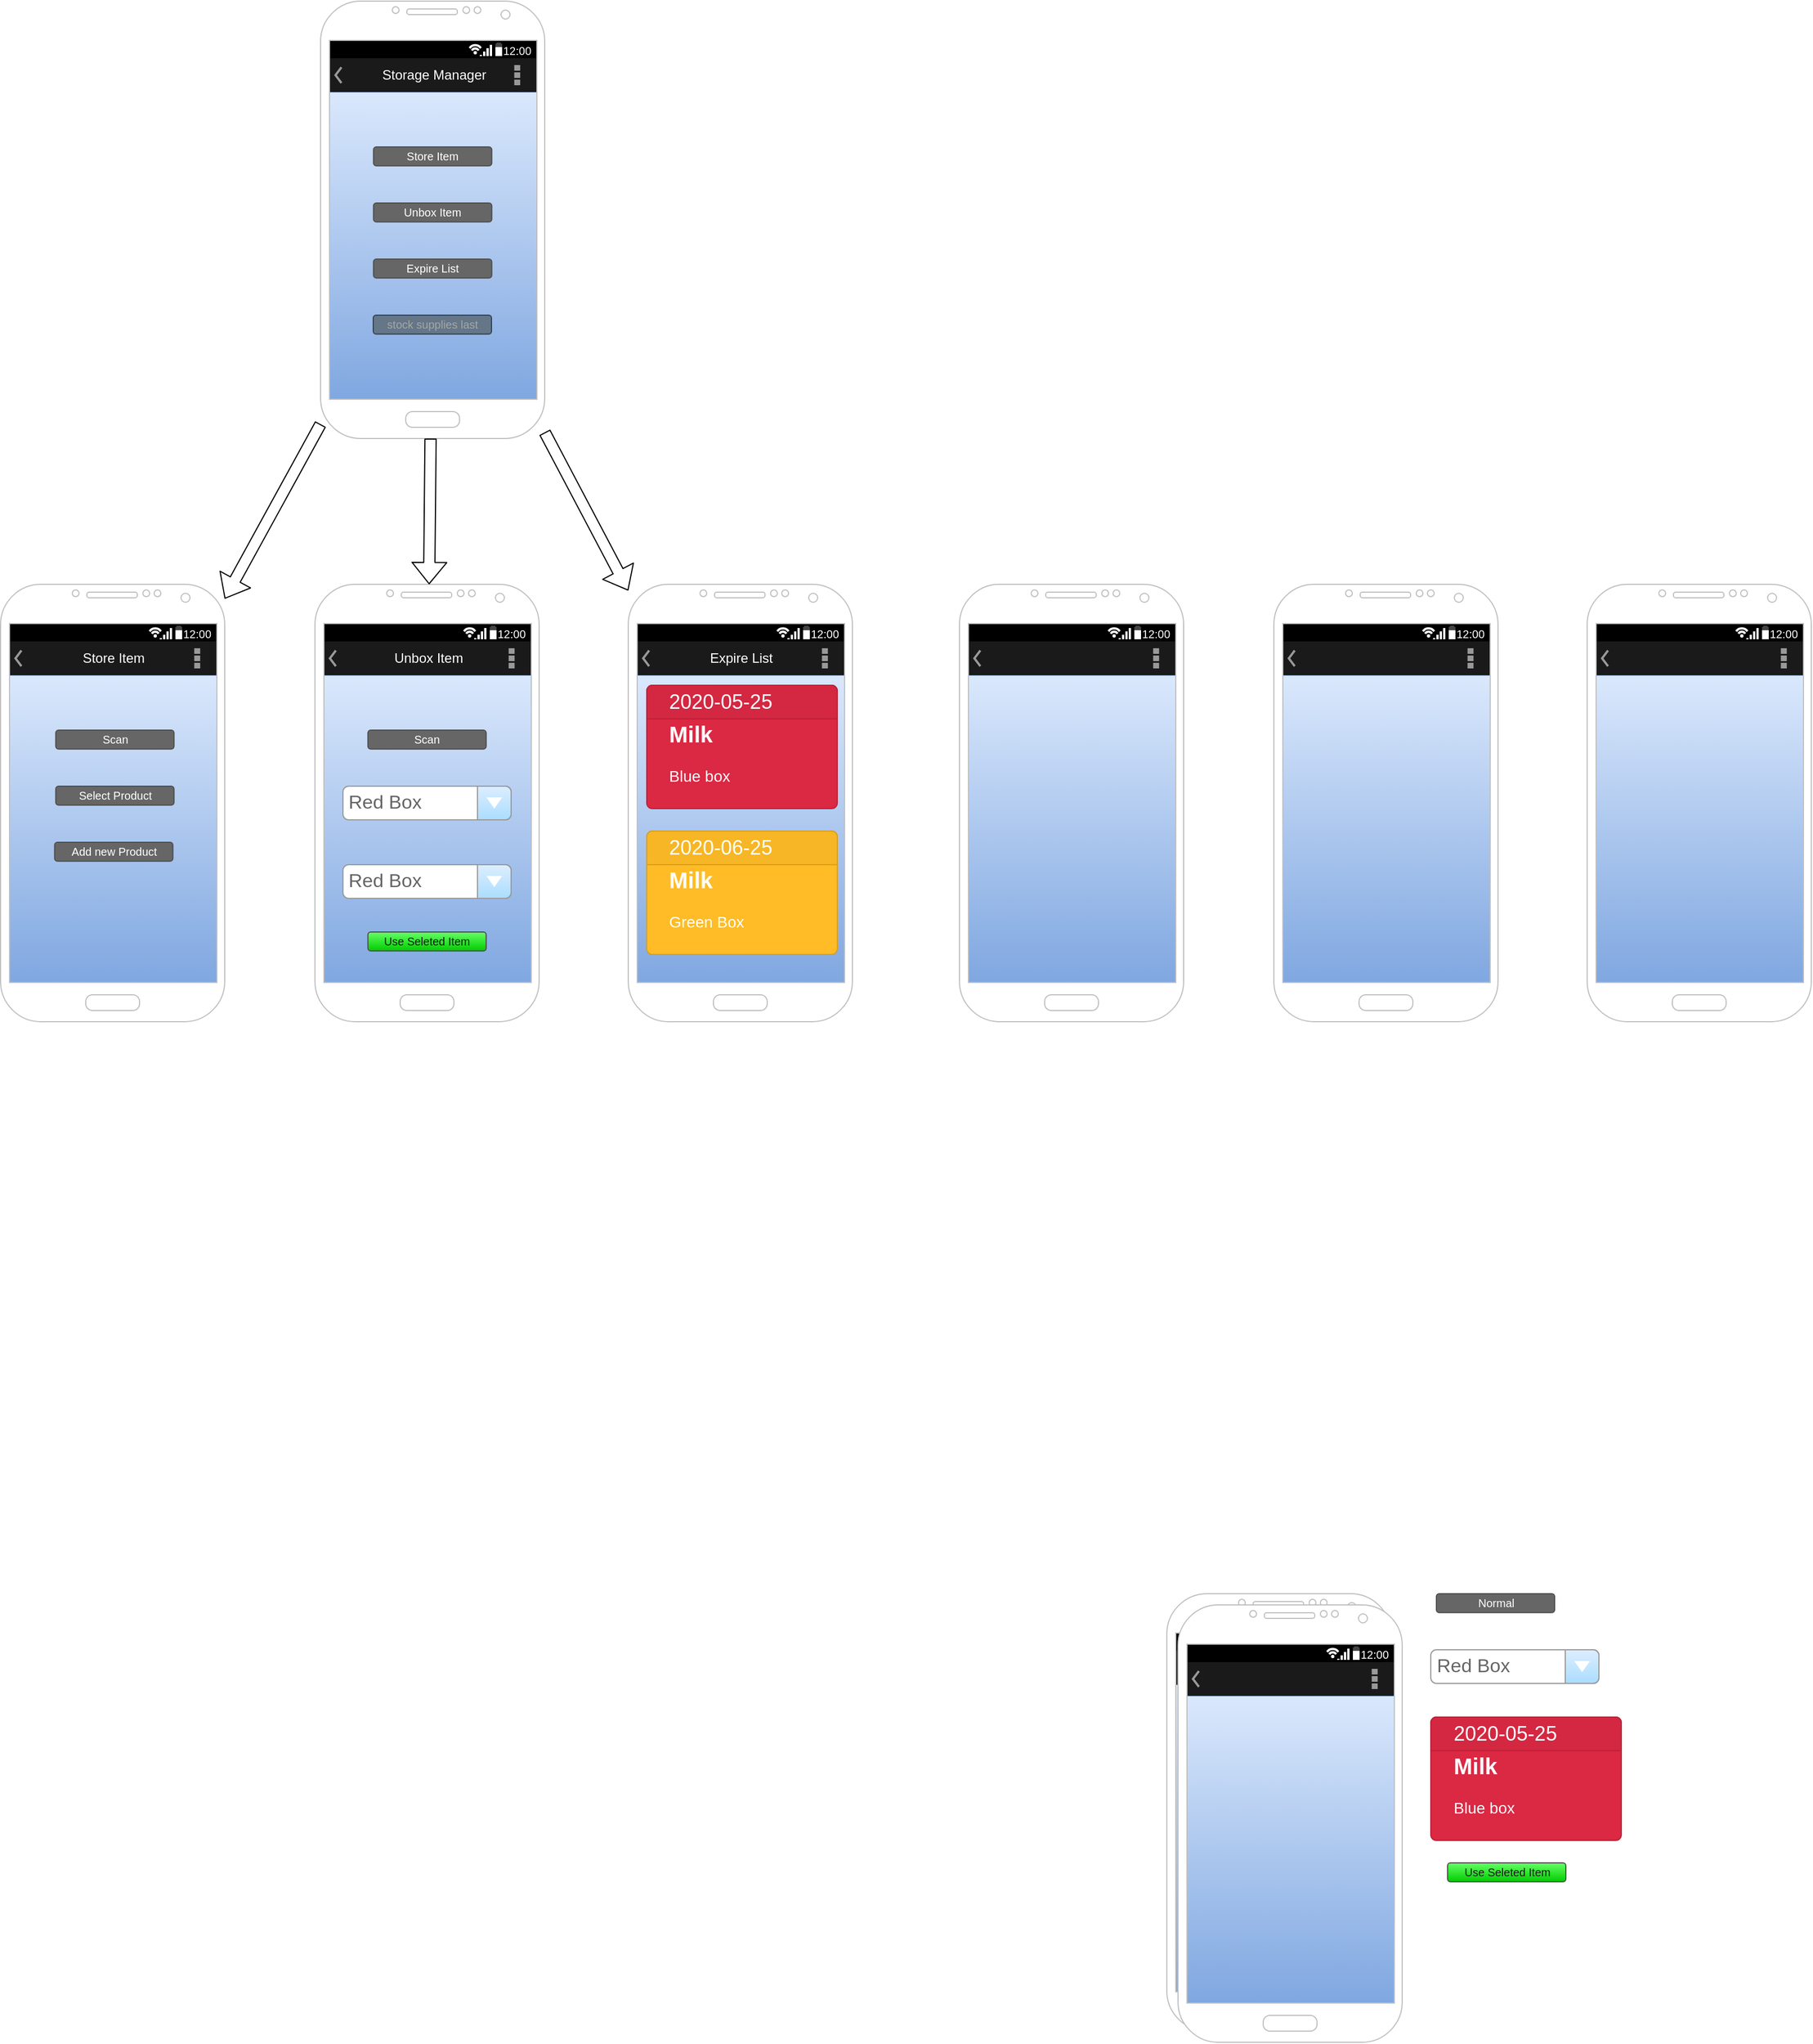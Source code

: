 <mxfile version="13.1.1" type="github">
  <diagram id="CHu45XtJOqBpzsB6C5ND" name="Page-1">
    <mxGraphModel dx="3910" dy="2075" grid="1" gridSize="10" guides="1" tooltips="1" connect="1" arrows="1" fold="1" page="1" pageScale="1" pageWidth="850" pageHeight="1100" math="0" shadow="0">
      <root>
        <mxCell id="0" />
        <mxCell id="1" parent="0" />
        <mxCell id="jTlXZSJkSVps8n7bUzwx-30" value="" style="group" vertex="1" connectable="0" parent="1">
          <mxGeometry x="1080" y="1460" width="200" height="390" as="geometry" />
        </mxCell>
        <mxCell id="jTlXZSJkSVps8n7bUzwx-28" value="" style="group" vertex="1" connectable="0" parent="jTlXZSJkSVps8n7bUzwx-30">
          <mxGeometry width="200" height="390" as="geometry" />
        </mxCell>
        <mxCell id="jTlXZSJkSVps8n7bUzwx-32" value="" style="verticalLabelPosition=bottom;verticalAlign=top;html=1;shadow=0;dashed=0;strokeWidth=1;shape=mxgraph.ios.iBgFlat;strokeColor=#6c8ebf;fillColor=#dae8fc;gradientColor=#7ea6e0;" vertex="1" parent="jTlXZSJkSVps8n7bUzwx-28">
          <mxGeometry x="8" y="81" width="187" height="279" as="geometry" />
        </mxCell>
        <mxCell id="jTlXZSJkSVps8n7bUzwx-29" value="" style="strokeWidth=1;html=1;shadow=0;dashed=0;shape=mxgraph.android.action_bar;fillColor=#1A1A1A;strokeColor=#c0c0c0;strokeWidth=2;fontColor=#FFFFFF;" vertex="1" parent="jTlXZSJkSVps8n7bUzwx-28">
          <mxGeometry x="8" y="51" width="185" height="30" as="geometry" />
        </mxCell>
        <mxCell id="jTlXZSJkSVps8n7bUzwx-27" value="" style="strokeWidth=1;html=1;shadow=0;dashed=0;shape=mxgraph.android.statusBar;align=center;fillColor=#000000;strokeColor=#ffffff;fontColor=#ffffff;fontSize=10;aspect=fixed;" vertex="1" parent="jTlXZSJkSVps8n7bUzwx-28">
          <mxGeometry x="8" y="35" width="185" height="15.92" as="geometry" />
        </mxCell>
        <mxCell id="jTlXZSJkSVps8n7bUzwx-26" value="" style="verticalLabelPosition=bottom;verticalAlign=top;html=1;shadow=0;dashed=0;strokeWidth=1;shape=mxgraph.android.phone2;strokeColor=#c0c0c0;" vertex="1" parent="jTlXZSJkSVps8n7bUzwx-28">
          <mxGeometry width="200" height="390" as="geometry" />
        </mxCell>
        <mxCell id="jTlXZSJkSVps8n7bUzwx-33" value="" style="group" vertex="1" connectable="0" parent="1">
          <mxGeometry x="325" y="40" width="200" height="390" as="geometry" />
        </mxCell>
        <mxCell id="jTlXZSJkSVps8n7bUzwx-34" value="" style="group" vertex="1" connectable="0" parent="jTlXZSJkSVps8n7bUzwx-33">
          <mxGeometry width="200" height="390" as="geometry" />
        </mxCell>
        <mxCell id="jTlXZSJkSVps8n7bUzwx-35" value="" style="verticalLabelPosition=bottom;verticalAlign=top;html=1;shadow=0;dashed=0;strokeWidth=1;shape=mxgraph.ios.iBgFlat;strokeColor=#6c8ebf;fillColor=#dae8fc;gradientColor=#7ea6e0;" vertex="1" parent="jTlXZSJkSVps8n7bUzwx-34">
          <mxGeometry x="8" y="81" width="187" height="279" as="geometry" />
        </mxCell>
        <mxCell id="jTlXZSJkSVps8n7bUzwx-36" value="Storage Manager" style="strokeWidth=1;html=1;shadow=0;dashed=0;shape=mxgraph.android.action_bar;fillColor=#1A1A1A;strokeColor=#c0c0c0;strokeWidth=2;fontColor=#FFFFFF;" vertex="1" parent="jTlXZSJkSVps8n7bUzwx-34">
          <mxGeometry x="8" y="51" width="185" height="30" as="geometry" />
        </mxCell>
        <mxCell id="jTlXZSJkSVps8n7bUzwx-37" value="" style="strokeWidth=1;html=1;shadow=0;dashed=0;shape=mxgraph.android.statusBar;align=center;fillColor=#000000;strokeColor=#ffffff;fontColor=#ffffff;fontSize=10;aspect=fixed;" vertex="1" parent="jTlXZSJkSVps8n7bUzwx-34">
          <mxGeometry x="8" y="35" width="185" height="15.92" as="geometry" />
        </mxCell>
        <mxCell id="jTlXZSJkSVps8n7bUzwx-38" value="" style="verticalLabelPosition=bottom;verticalAlign=top;html=1;shadow=0;dashed=0;strokeWidth=1;shape=mxgraph.android.phone2;strokeColor=#c0c0c0;" vertex="1" parent="jTlXZSJkSVps8n7bUzwx-34">
          <mxGeometry width="200" height="390" as="geometry" />
        </mxCell>
        <mxCell id="jTlXZSJkSVps8n7bUzwx-39" value="Store Item" style="rounded=1;html=1;shadow=0;dashed=0;whiteSpace=wrap;fontSize=10;fillColor=#666666;align=center;strokeColor=#4D4D4D;fontColor=#ffffff;" vertex="1" parent="jTlXZSJkSVps8n7bUzwx-34">
          <mxGeometry x="47.25" y="130" width="105.5" height="16.88" as="geometry" />
        </mxCell>
        <mxCell id="jTlXZSJkSVps8n7bUzwx-40" value="Unbox Item" style="rounded=1;html=1;shadow=0;dashed=0;whiteSpace=wrap;fontSize=10;fillColor=#666666;align=center;strokeColor=#4D4D4D;fontColor=#ffffff;" vertex="1" parent="jTlXZSJkSVps8n7bUzwx-34">
          <mxGeometry x="47.25" y="180" width="105.5" height="16.88" as="geometry" />
        </mxCell>
        <mxCell id="jTlXZSJkSVps8n7bUzwx-41" value="Expire List" style="rounded=1;html=1;shadow=0;dashed=0;whiteSpace=wrap;fontSize=10;fillColor=#666666;align=center;strokeColor=#4D4D4D;fontColor=#ffffff;" vertex="1" parent="jTlXZSJkSVps8n7bUzwx-34">
          <mxGeometry x="47.25" y="230" width="105.5" height="16.88" as="geometry" />
        </mxCell>
        <mxCell id="jTlXZSJkSVps8n7bUzwx-109" value="stock supplies last" style="rounded=1;html=1;shadow=0;dashed=0;whiteSpace=wrap;fontSize=10;fillColor=#647687;align=center;strokeColor=#314354;fontColor=#A6A6A6;" vertex="1" parent="jTlXZSJkSVps8n7bUzwx-34">
          <mxGeometry x="47" y="280" width="105.5" height="16.88" as="geometry" />
        </mxCell>
        <mxCell id="jTlXZSJkSVps8n7bUzwx-42" value="" style="group" vertex="1" connectable="0" parent="1">
          <mxGeometry x="39.5" y="560" width="200" height="390" as="geometry" />
        </mxCell>
        <mxCell id="jTlXZSJkSVps8n7bUzwx-43" value="" style="group" vertex="1" connectable="0" parent="jTlXZSJkSVps8n7bUzwx-42">
          <mxGeometry width="200" height="390" as="geometry" />
        </mxCell>
        <mxCell id="jTlXZSJkSVps8n7bUzwx-44" value="" style="verticalLabelPosition=bottom;verticalAlign=top;html=1;shadow=0;dashed=0;strokeWidth=1;shape=mxgraph.ios.iBgFlat;strokeColor=#6c8ebf;fillColor=#dae8fc;gradientColor=#7ea6e0;" vertex="1" parent="jTlXZSJkSVps8n7bUzwx-43">
          <mxGeometry x="8" y="81" width="187" height="279" as="geometry" />
        </mxCell>
        <mxCell id="jTlXZSJkSVps8n7bUzwx-45" value="Store Item" style="strokeWidth=1;html=1;shadow=0;dashed=0;shape=mxgraph.android.action_bar;fillColor=#1A1A1A;strokeColor=#c0c0c0;strokeWidth=2;fontColor=#FFFFFF;" vertex="1" parent="jTlXZSJkSVps8n7bUzwx-43">
          <mxGeometry x="8" y="51" width="185" height="30" as="geometry" />
        </mxCell>
        <mxCell id="jTlXZSJkSVps8n7bUzwx-46" value="" style="strokeWidth=1;html=1;shadow=0;dashed=0;shape=mxgraph.android.statusBar;align=center;fillColor=#000000;strokeColor=#ffffff;fontColor=#ffffff;fontSize=10;aspect=fixed;" vertex="1" parent="jTlXZSJkSVps8n7bUzwx-43">
          <mxGeometry x="8" y="35" width="185" height="15.92" as="geometry" />
        </mxCell>
        <mxCell id="jTlXZSJkSVps8n7bUzwx-47" value="" style="verticalLabelPosition=bottom;verticalAlign=top;html=1;shadow=0;dashed=0;strokeWidth=1;shape=mxgraph.android.phone2;strokeColor=#c0c0c0;" vertex="1" parent="jTlXZSJkSVps8n7bUzwx-43">
          <mxGeometry width="200" height="390" as="geometry" />
        </mxCell>
        <mxCell id="jTlXZSJkSVps8n7bUzwx-106" value="Scan" style="rounded=1;html=1;shadow=0;dashed=0;whiteSpace=wrap;fontSize=10;fillColor=#666666;align=center;strokeColor=#4D4D4D;fontColor=#ffffff;" vertex="1" parent="jTlXZSJkSVps8n7bUzwx-43">
          <mxGeometry x="49.25" y="130" width="105.5" height="16.88" as="geometry" />
        </mxCell>
        <mxCell id="jTlXZSJkSVps8n7bUzwx-107" value="Select Product" style="rounded=1;html=1;shadow=0;dashed=0;whiteSpace=wrap;fontSize=10;fillColor=#666666;align=center;strokeColor=#4D4D4D;fontColor=#ffffff;" vertex="1" parent="jTlXZSJkSVps8n7bUzwx-43">
          <mxGeometry x="49.25" y="180" width="105.5" height="16.88" as="geometry" />
        </mxCell>
        <mxCell id="jTlXZSJkSVps8n7bUzwx-108" value="Add new Product" style="rounded=1;html=1;shadow=0;dashed=0;whiteSpace=wrap;fontSize=10;fillColor=#666666;align=center;strokeColor=#4D4D4D;fontColor=#ffffff;" vertex="1" parent="jTlXZSJkSVps8n7bUzwx-43">
          <mxGeometry x="48.25" y="230" width="105.5" height="16.88" as="geometry" />
        </mxCell>
        <mxCell id="jTlXZSJkSVps8n7bUzwx-48" value="" style="group" vertex="1" connectable="0" parent="1">
          <mxGeometry x="320" y="560" width="200" height="390" as="geometry" />
        </mxCell>
        <mxCell id="jTlXZSJkSVps8n7bUzwx-49" value="" style="group" vertex="1" connectable="0" parent="jTlXZSJkSVps8n7bUzwx-48">
          <mxGeometry width="200" height="390" as="geometry" />
        </mxCell>
        <mxCell id="jTlXZSJkSVps8n7bUzwx-50" value="" style="verticalLabelPosition=bottom;verticalAlign=top;html=1;shadow=0;dashed=0;strokeWidth=1;shape=mxgraph.ios.iBgFlat;strokeColor=#6c8ebf;fillColor=#dae8fc;gradientColor=#7ea6e0;" vertex="1" parent="jTlXZSJkSVps8n7bUzwx-49">
          <mxGeometry x="8" y="81" width="187" height="279" as="geometry" />
        </mxCell>
        <mxCell id="jTlXZSJkSVps8n7bUzwx-51" value="Unbox Item" style="strokeWidth=1;html=1;shadow=0;dashed=0;shape=mxgraph.android.action_bar;fillColor=#1A1A1A;strokeColor=#c0c0c0;strokeWidth=2;fontColor=#FFFFFF;" vertex="1" parent="jTlXZSJkSVps8n7bUzwx-49">
          <mxGeometry x="8" y="51" width="185" height="30" as="geometry" />
        </mxCell>
        <mxCell id="jTlXZSJkSVps8n7bUzwx-52" value="" style="strokeWidth=1;html=1;shadow=0;dashed=0;shape=mxgraph.android.statusBar;align=center;fillColor=#000000;strokeColor=#ffffff;fontColor=#ffffff;fontSize=10;aspect=fixed;" vertex="1" parent="jTlXZSJkSVps8n7bUzwx-49">
          <mxGeometry x="8" y="35" width="185" height="15.92" as="geometry" />
        </mxCell>
        <mxCell id="jTlXZSJkSVps8n7bUzwx-53" value="" style="verticalLabelPosition=bottom;verticalAlign=top;html=1;shadow=0;dashed=0;strokeWidth=1;shape=mxgraph.android.phone2;strokeColor=#c0c0c0;" vertex="1" parent="jTlXZSJkSVps8n7bUzwx-49">
          <mxGeometry width="200" height="390" as="geometry" />
        </mxCell>
        <mxCell id="jTlXZSJkSVps8n7bUzwx-117" value="Scan" style="rounded=1;html=1;shadow=0;dashed=0;whiteSpace=wrap;fontSize=10;fillColor=#666666;align=center;strokeColor=#4D4D4D;fontColor=#ffffff;" vertex="1" parent="jTlXZSJkSVps8n7bUzwx-49">
          <mxGeometry x="47.25" y="130" width="105.5" height="16.88" as="geometry" />
        </mxCell>
        <mxCell id="jTlXZSJkSVps8n7bUzwx-31" value="Red Box" style="strokeWidth=1;shadow=0;dashed=0;align=center;html=1;shape=mxgraph.mockup.forms.comboBox;strokeColor=#999999;fillColor=#ddeeff;align=left;fillColor2=#aaddff;mainText=;fontColor=#666666;fontSize=17;spacingLeft=3;" vertex="1" parent="jTlXZSJkSVps8n7bUzwx-49">
          <mxGeometry x="25" y="180" width="150" height="30" as="geometry" />
        </mxCell>
        <mxCell id="jTlXZSJkSVps8n7bUzwx-127" value="Red Box" style="strokeWidth=1;shadow=0;dashed=0;align=center;html=1;shape=mxgraph.mockup.forms.comboBox;strokeColor=#999999;fillColor=#ddeeff;align=left;fillColor2=#aaddff;mainText=;fontColor=#666666;fontSize=17;spacingLeft=3;" vertex="1" parent="jTlXZSJkSVps8n7bUzwx-49">
          <mxGeometry x="25" y="250" width="150" height="30" as="geometry" />
        </mxCell>
        <mxCell id="jTlXZSJkSVps8n7bUzwx-128" value="Use Seleted Item" style="rounded=1;html=1;shadow=0;dashed=0;whiteSpace=wrap;fontSize=10;fillColor=#66FF66;align=center;strokeColor=#4D4D4D;fontColor=#1A1A1A;gradientColor=#00CC00;" vertex="1" parent="jTlXZSJkSVps8n7bUzwx-49">
          <mxGeometry x="47.25" y="310" width="105.5" height="16.88" as="geometry" />
        </mxCell>
        <mxCell id="jTlXZSJkSVps8n7bUzwx-54" value="" style="group" vertex="1" connectable="0" parent="1">
          <mxGeometry x="599.5" y="560" width="200" height="390" as="geometry" />
        </mxCell>
        <mxCell id="jTlXZSJkSVps8n7bUzwx-55" value="" style="group" vertex="1" connectable="0" parent="jTlXZSJkSVps8n7bUzwx-54">
          <mxGeometry width="200" height="390" as="geometry" />
        </mxCell>
        <mxCell id="jTlXZSJkSVps8n7bUzwx-56" value="" style="verticalLabelPosition=bottom;verticalAlign=top;html=1;shadow=0;dashed=0;strokeWidth=1;shape=mxgraph.ios.iBgFlat;strokeColor=#6c8ebf;fillColor=#dae8fc;gradientColor=#7ea6e0;" vertex="1" parent="jTlXZSJkSVps8n7bUzwx-55">
          <mxGeometry x="8" y="81" width="187" height="279" as="geometry" />
        </mxCell>
        <mxCell id="jTlXZSJkSVps8n7bUzwx-57" value="Expire List" style="strokeWidth=1;html=1;shadow=0;dashed=0;shape=mxgraph.android.action_bar;fillColor=#1A1A1A;strokeColor=#c0c0c0;strokeWidth=2;fontColor=#FFFFFF;" vertex="1" parent="jTlXZSJkSVps8n7bUzwx-55">
          <mxGeometry x="8" y="51" width="185" height="30" as="geometry" />
        </mxCell>
        <mxCell id="jTlXZSJkSVps8n7bUzwx-58" value="" style="strokeWidth=1;html=1;shadow=0;dashed=0;shape=mxgraph.android.statusBar;align=center;fillColor=#000000;strokeColor=#ffffff;fontColor=#ffffff;fontSize=10;aspect=fixed;" vertex="1" parent="jTlXZSJkSVps8n7bUzwx-55">
          <mxGeometry x="8" y="35" width="185" height="15.92" as="geometry" />
        </mxCell>
        <mxCell id="jTlXZSJkSVps8n7bUzwx-59" value="" style="verticalLabelPosition=bottom;verticalAlign=top;html=1;shadow=0;dashed=0;strokeWidth=1;shape=mxgraph.android.phone2;strokeColor=#c0c0c0;" vertex="1" parent="jTlXZSJkSVps8n7bUzwx-55">
          <mxGeometry width="200" height="390" as="geometry" />
        </mxCell>
        <mxCell id="jTlXZSJkSVps8n7bUzwx-118" value="&lt;b&gt;&lt;font style=&quot;font-size: 20px&quot;&gt;Milk&lt;/font&gt;&lt;/b&gt;&lt;br style=&quot;font-size: 14px&quot;&gt;&lt;br style=&quot;font-size: 14px&quot;&gt;Blue box" style="html=1;shadow=0;dashed=0;shape=mxgraph.bootstrap.rrect;rSize=5;strokeColor=#BA2239;html=1;whiteSpace=wrap;fillColor=#DB2843;fontColor=#ffffff;verticalAlign=bottom;align=left;spacing=20;spacingBottom=0;fontSize=14;" vertex="1" parent="jTlXZSJkSVps8n7bUzwx-55">
          <mxGeometry x="16.5" y="90" width="170" height="110" as="geometry" />
        </mxCell>
        <mxCell id="jTlXZSJkSVps8n7bUzwx-119" value="2020-05-25" style="html=1;shadow=0;dashed=0;shape=mxgraph.bootstrap.topButton;rSize=5;perimeter=none;whiteSpace=wrap;fillColor=#D42741;strokeColor=#BA2239;fontColor=#ffffff;resizeWidth=1;fontSize=18;align=left;spacing=20;" vertex="1" parent="jTlXZSJkSVps8n7bUzwx-118">
          <mxGeometry width="170" height="30" relative="1" as="geometry" />
        </mxCell>
        <mxCell id="jTlXZSJkSVps8n7bUzwx-124" value="&lt;b&gt;&lt;font style=&quot;font-size: 20px&quot;&gt;Milk&lt;/font&gt;&lt;/b&gt;&lt;br style=&quot;font-size: 14px&quot;&gt;&lt;br style=&quot;font-size: 14px&quot;&gt;Green Box" style="html=1;shadow=0;dashed=0;shape=mxgraph.bootstrap.rrect;rSize=5;strokeColor=#D89F20;html=1;whiteSpace=wrap;fillColor=#FFBC26;fontColor=#ffffff;verticalAlign=bottom;align=left;spacing=20;spacingBottom=0;fontSize=14;" vertex="1" parent="jTlXZSJkSVps8n7bUzwx-55">
          <mxGeometry x="16.5" y="220" width="170" height="110" as="geometry" />
        </mxCell>
        <mxCell id="jTlXZSJkSVps8n7bUzwx-125" value="2020-06-25" style="html=1;shadow=0;dashed=0;shape=mxgraph.bootstrap.topButton;rSize=5;perimeter=none;whiteSpace=wrap;fillColor=#F7B625;strokeColor=#D89F20;fontColor=#ffffff;resizeWidth=1;fontSize=18;align=left;spacing=20;" vertex="1" parent="jTlXZSJkSVps8n7bUzwx-124">
          <mxGeometry width="170" height="30" relative="1" as="geometry" />
        </mxCell>
        <mxCell id="jTlXZSJkSVps8n7bUzwx-60" value="" style="group" vertex="1" connectable="0" parent="1">
          <mxGeometry x="895" y="560" width="200" height="390" as="geometry" />
        </mxCell>
        <mxCell id="jTlXZSJkSVps8n7bUzwx-61" value="" style="group" vertex="1" connectable="0" parent="jTlXZSJkSVps8n7bUzwx-60">
          <mxGeometry width="200" height="390" as="geometry" />
        </mxCell>
        <mxCell id="jTlXZSJkSVps8n7bUzwx-62" value="" style="verticalLabelPosition=bottom;verticalAlign=top;html=1;shadow=0;dashed=0;strokeWidth=1;shape=mxgraph.ios.iBgFlat;strokeColor=#6c8ebf;fillColor=#dae8fc;gradientColor=#7ea6e0;" vertex="1" parent="jTlXZSJkSVps8n7bUzwx-61">
          <mxGeometry x="8" y="81" width="187" height="279" as="geometry" />
        </mxCell>
        <mxCell id="jTlXZSJkSVps8n7bUzwx-63" value="" style="strokeWidth=1;html=1;shadow=0;dashed=0;shape=mxgraph.android.action_bar;fillColor=#1A1A1A;strokeColor=#c0c0c0;strokeWidth=2;fontColor=#FFFFFF;" vertex="1" parent="jTlXZSJkSVps8n7bUzwx-61">
          <mxGeometry x="8" y="51" width="185" height="30" as="geometry" />
        </mxCell>
        <mxCell id="jTlXZSJkSVps8n7bUzwx-64" value="" style="strokeWidth=1;html=1;shadow=0;dashed=0;shape=mxgraph.android.statusBar;align=center;fillColor=#000000;strokeColor=#ffffff;fontColor=#ffffff;fontSize=10;aspect=fixed;" vertex="1" parent="jTlXZSJkSVps8n7bUzwx-61">
          <mxGeometry x="8" y="35" width="185" height="15.92" as="geometry" />
        </mxCell>
        <mxCell id="jTlXZSJkSVps8n7bUzwx-65" value="" style="verticalLabelPosition=bottom;verticalAlign=top;html=1;shadow=0;dashed=0;strokeWidth=1;shape=mxgraph.android.phone2;strokeColor=#c0c0c0;" vertex="1" parent="jTlXZSJkSVps8n7bUzwx-61">
          <mxGeometry width="200" height="390" as="geometry" />
        </mxCell>
        <mxCell id="jTlXZSJkSVps8n7bUzwx-66" value="" style="group" vertex="1" connectable="0" parent="1">
          <mxGeometry x="1175.5" y="560" width="200" height="390" as="geometry" />
        </mxCell>
        <mxCell id="jTlXZSJkSVps8n7bUzwx-67" value="" style="group" vertex="1" connectable="0" parent="jTlXZSJkSVps8n7bUzwx-66">
          <mxGeometry width="200" height="390" as="geometry" />
        </mxCell>
        <mxCell id="jTlXZSJkSVps8n7bUzwx-68" value="" style="verticalLabelPosition=bottom;verticalAlign=top;html=1;shadow=0;dashed=0;strokeWidth=1;shape=mxgraph.ios.iBgFlat;strokeColor=#6c8ebf;fillColor=#dae8fc;gradientColor=#7ea6e0;" vertex="1" parent="jTlXZSJkSVps8n7bUzwx-67">
          <mxGeometry x="8" y="81" width="187" height="279" as="geometry" />
        </mxCell>
        <mxCell id="jTlXZSJkSVps8n7bUzwx-69" value="" style="strokeWidth=1;html=1;shadow=0;dashed=0;shape=mxgraph.android.action_bar;fillColor=#1A1A1A;strokeColor=#c0c0c0;strokeWidth=2;fontColor=#FFFFFF;" vertex="1" parent="jTlXZSJkSVps8n7bUzwx-67">
          <mxGeometry x="8" y="51" width="185" height="30" as="geometry" />
        </mxCell>
        <mxCell id="jTlXZSJkSVps8n7bUzwx-70" value="" style="strokeWidth=1;html=1;shadow=0;dashed=0;shape=mxgraph.android.statusBar;align=center;fillColor=#000000;strokeColor=#ffffff;fontColor=#ffffff;fontSize=10;aspect=fixed;" vertex="1" parent="jTlXZSJkSVps8n7bUzwx-67">
          <mxGeometry x="8" y="35" width="185" height="15.92" as="geometry" />
        </mxCell>
        <mxCell id="jTlXZSJkSVps8n7bUzwx-71" value="" style="verticalLabelPosition=bottom;verticalAlign=top;html=1;shadow=0;dashed=0;strokeWidth=1;shape=mxgraph.android.phone2;strokeColor=#c0c0c0;" vertex="1" parent="jTlXZSJkSVps8n7bUzwx-67">
          <mxGeometry width="200" height="390" as="geometry" />
        </mxCell>
        <mxCell id="jTlXZSJkSVps8n7bUzwx-72" value="" style="group" vertex="1" connectable="0" parent="1">
          <mxGeometry x="1455" y="560" width="200" height="390" as="geometry" />
        </mxCell>
        <mxCell id="jTlXZSJkSVps8n7bUzwx-73" value="" style="group" vertex="1" connectable="0" parent="jTlXZSJkSVps8n7bUzwx-72">
          <mxGeometry width="200" height="390" as="geometry" />
        </mxCell>
        <mxCell id="jTlXZSJkSVps8n7bUzwx-74" value="" style="verticalLabelPosition=bottom;verticalAlign=top;html=1;shadow=0;dashed=0;strokeWidth=1;shape=mxgraph.ios.iBgFlat;strokeColor=#6c8ebf;fillColor=#dae8fc;gradientColor=#7ea6e0;" vertex="1" parent="jTlXZSJkSVps8n7bUzwx-73">
          <mxGeometry x="8" y="81" width="187" height="279" as="geometry" />
        </mxCell>
        <mxCell id="jTlXZSJkSVps8n7bUzwx-75" value="" style="strokeWidth=1;html=1;shadow=0;dashed=0;shape=mxgraph.android.action_bar;fillColor=#1A1A1A;strokeColor=#c0c0c0;strokeWidth=2;fontColor=#FFFFFF;" vertex="1" parent="jTlXZSJkSVps8n7bUzwx-73">
          <mxGeometry x="8" y="51" width="185" height="30" as="geometry" />
        </mxCell>
        <mxCell id="jTlXZSJkSVps8n7bUzwx-76" value="" style="strokeWidth=1;html=1;shadow=0;dashed=0;shape=mxgraph.android.statusBar;align=center;fillColor=#000000;strokeColor=#ffffff;fontColor=#ffffff;fontSize=10;aspect=fixed;" vertex="1" parent="jTlXZSJkSVps8n7bUzwx-73">
          <mxGeometry x="8" y="35" width="185" height="15.92" as="geometry" />
        </mxCell>
        <mxCell id="jTlXZSJkSVps8n7bUzwx-77" value="" style="verticalLabelPosition=bottom;verticalAlign=top;html=1;shadow=0;dashed=0;strokeWidth=1;shape=mxgraph.android.phone2;strokeColor=#c0c0c0;" vertex="1" parent="jTlXZSJkSVps8n7bUzwx-73">
          <mxGeometry width="200" height="390" as="geometry" />
        </mxCell>
        <mxCell id="jTlXZSJkSVps8n7bUzwx-102" value="" style="shape=flexArrow;endArrow=classic;html=1;" edge="1" parent="1" source="jTlXZSJkSVps8n7bUzwx-38" target="jTlXZSJkSVps8n7bUzwx-47">
          <mxGeometry width="50" height="50" relative="1" as="geometry">
            <mxPoint x="250" y="411" as="sourcePoint" />
            <mxPoint x="250" y="20" as="targetPoint" />
          </mxGeometry>
        </mxCell>
        <mxCell id="jTlXZSJkSVps8n7bUzwx-103" value="" style="shape=flexArrow;endArrow=classic;html=1;" edge="1" parent="1" source="jTlXZSJkSVps8n7bUzwx-38" target="jTlXZSJkSVps8n7bUzwx-53">
          <mxGeometry width="50" height="50" relative="1" as="geometry">
            <mxPoint x="440" y="530" as="sourcePoint" />
            <mxPoint x="490" y="480" as="targetPoint" />
          </mxGeometry>
        </mxCell>
        <mxCell id="jTlXZSJkSVps8n7bUzwx-104" value="" style="shape=flexArrow;endArrow=classic;html=1;" edge="1" parent="1" source="jTlXZSJkSVps8n7bUzwx-38" target="jTlXZSJkSVps8n7bUzwx-59">
          <mxGeometry width="50" height="50" relative="1" as="geometry">
            <mxPoint x="680" y="520" as="sourcePoint" />
            <mxPoint x="730" y="470" as="targetPoint" />
          </mxGeometry>
        </mxCell>
        <mxCell id="jTlXZSJkSVps8n7bUzwx-110" value="Normal" style="rounded=1;html=1;shadow=0;dashed=0;whiteSpace=wrap;fontSize=10;fillColor=#666666;align=center;strokeColor=#4D4D4D;fontColor=#ffffff;" vertex="1" parent="1">
          <mxGeometry x="1320.5" y="1460" width="105.5" height="16.88" as="geometry" />
        </mxCell>
        <mxCell id="jTlXZSJkSVps8n7bUzwx-111" value="" style="group" vertex="1" connectable="0" parent="1">
          <mxGeometry x="1090" y="1470" width="435.5" height="390" as="geometry" />
        </mxCell>
        <mxCell id="jTlXZSJkSVps8n7bUzwx-112" value="" style="group" vertex="1" connectable="0" parent="jTlXZSJkSVps8n7bUzwx-111">
          <mxGeometry width="435.5" height="390" as="geometry" />
        </mxCell>
        <mxCell id="jTlXZSJkSVps8n7bUzwx-113" value="" style="verticalLabelPosition=bottom;verticalAlign=top;html=1;shadow=0;dashed=0;strokeWidth=1;shape=mxgraph.ios.iBgFlat;strokeColor=#6c8ebf;fillColor=#dae8fc;gradientColor=#7ea6e0;" vertex="1" parent="jTlXZSJkSVps8n7bUzwx-112">
          <mxGeometry x="8" y="81" width="187" height="279" as="geometry" />
        </mxCell>
        <mxCell id="jTlXZSJkSVps8n7bUzwx-114" value="" style="strokeWidth=1;html=1;shadow=0;dashed=0;shape=mxgraph.android.action_bar;fillColor=#1A1A1A;strokeColor=#c0c0c0;strokeWidth=2;fontColor=#FFFFFF;" vertex="1" parent="jTlXZSJkSVps8n7bUzwx-112">
          <mxGeometry x="8" y="51" width="185" height="30" as="geometry" />
        </mxCell>
        <mxCell id="jTlXZSJkSVps8n7bUzwx-115" value="" style="strokeWidth=1;html=1;shadow=0;dashed=0;shape=mxgraph.android.statusBar;align=center;fillColor=#000000;strokeColor=#ffffff;fontColor=#ffffff;fontSize=10;aspect=fixed;" vertex="1" parent="jTlXZSJkSVps8n7bUzwx-112">
          <mxGeometry x="8" y="35" width="185" height="15.92" as="geometry" />
        </mxCell>
        <mxCell id="jTlXZSJkSVps8n7bUzwx-116" value="" style="verticalLabelPosition=bottom;verticalAlign=top;html=1;shadow=0;dashed=0;strokeWidth=1;shape=mxgraph.android.phone2;strokeColor=#c0c0c0;" vertex="1" parent="jTlXZSJkSVps8n7bUzwx-112">
          <mxGeometry width="200" height="390" as="geometry" />
        </mxCell>
        <mxCell id="jTlXZSJkSVps8n7bUzwx-126" value="Red Box" style="strokeWidth=1;shadow=0;dashed=0;align=center;html=1;shape=mxgraph.mockup.forms.comboBox;strokeColor=#999999;fillColor=#ddeeff;align=left;fillColor2=#aaddff;mainText=;fontColor=#666666;fontSize=17;spacingLeft=3;" vertex="1" parent="jTlXZSJkSVps8n7bUzwx-112">
          <mxGeometry x="225.5" y="40" width="150" height="30" as="geometry" />
        </mxCell>
        <mxCell id="jTlXZSJkSVps8n7bUzwx-122" value="&lt;b&gt;&lt;font style=&quot;font-size: 20px&quot;&gt;Milk&lt;/font&gt;&lt;/b&gt;&lt;br style=&quot;font-size: 14px&quot;&gt;&lt;br style=&quot;font-size: 14px&quot;&gt;Blue box" style="html=1;shadow=0;dashed=0;shape=mxgraph.bootstrap.rrect;rSize=5;strokeColor=#BA2239;html=1;whiteSpace=wrap;fillColor=#DB2843;fontColor=#ffffff;verticalAlign=bottom;align=left;spacing=20;spacingBottom=0;fontSize=14;" vertex="1" parent="jTlXZSJkSVps8n7bUzwx-112">
          <mxGeometry x="225.5" y="100" width="170" height="110" as="geometry" />
        </mxCell>
        <mxCell id="jTlXZSJkSVps8n7bUzwx-123" value="2020-05-25" style="html=1;shadow=0;dashed=0;shape=mxgraph.bootstrap.topButton;rSize=5;perimeter=none;whiteSpace=wrap;fillColor=#D42741;strokeColor=#BA2239;fontColor=#ffffff;resizeWidth=1;fontSize=18;align=left;spacing=20;" vertex="1" parent="jTlXZSJkSVps8n7bUzwx-122">
          <mxGeometry width="170" height="30" relative="1" as="geometry" />
        </mxCell>
        <mxCell id="jTlXZSJkSVps8n7bUzwx-129" value="Use Seleted Item" style="rounded=1;html=1;shadow=0;dashed=0;whiteSpace=wrap;fontSize=10;fillColor=#66FF66;align=center;strokeColor=#4D4D4D;fontColor=#1A1A1A;gradientColor=#00CC00;" vertex="1" parent="jTlXZSJkSVps8n7bUzwx-112">
          <mxGeometry x="240.5" y="230" width="105.5" height="16.88" as="geometry" />
        </mxCell>
      </root>
    </mxGraphModel>
  </diagram>
</mxfile>
